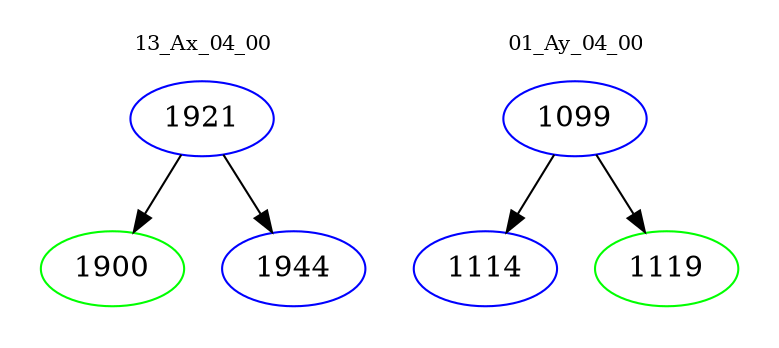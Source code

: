 digraph{
subgraph cluster_0 {
color = white
label = "13_Ax_04_00";
fontsize=10;
T0_1921 [label="1921", color="blue"]
T0_1921 -> T0_1900 [color="black"]
T0_1900 [label="1900", color="green"]
T0_1921 -> T0_1944 [color="black"]
T0_1944 [label="1944", color="blue"]
}
subgraph cluster_1 {
color = white
label = "01_Ay_04_00";
fontsize=10;
T1_1099 [label="1099", color="blue"]
T1_1099 -> T1_1114 [color="black"]
T1_1114 [label="1114", color="blue"]
T1_1099 -> T1_1119 [color="black"]
T1_1119 [label="1119", color="green"]
}
}
